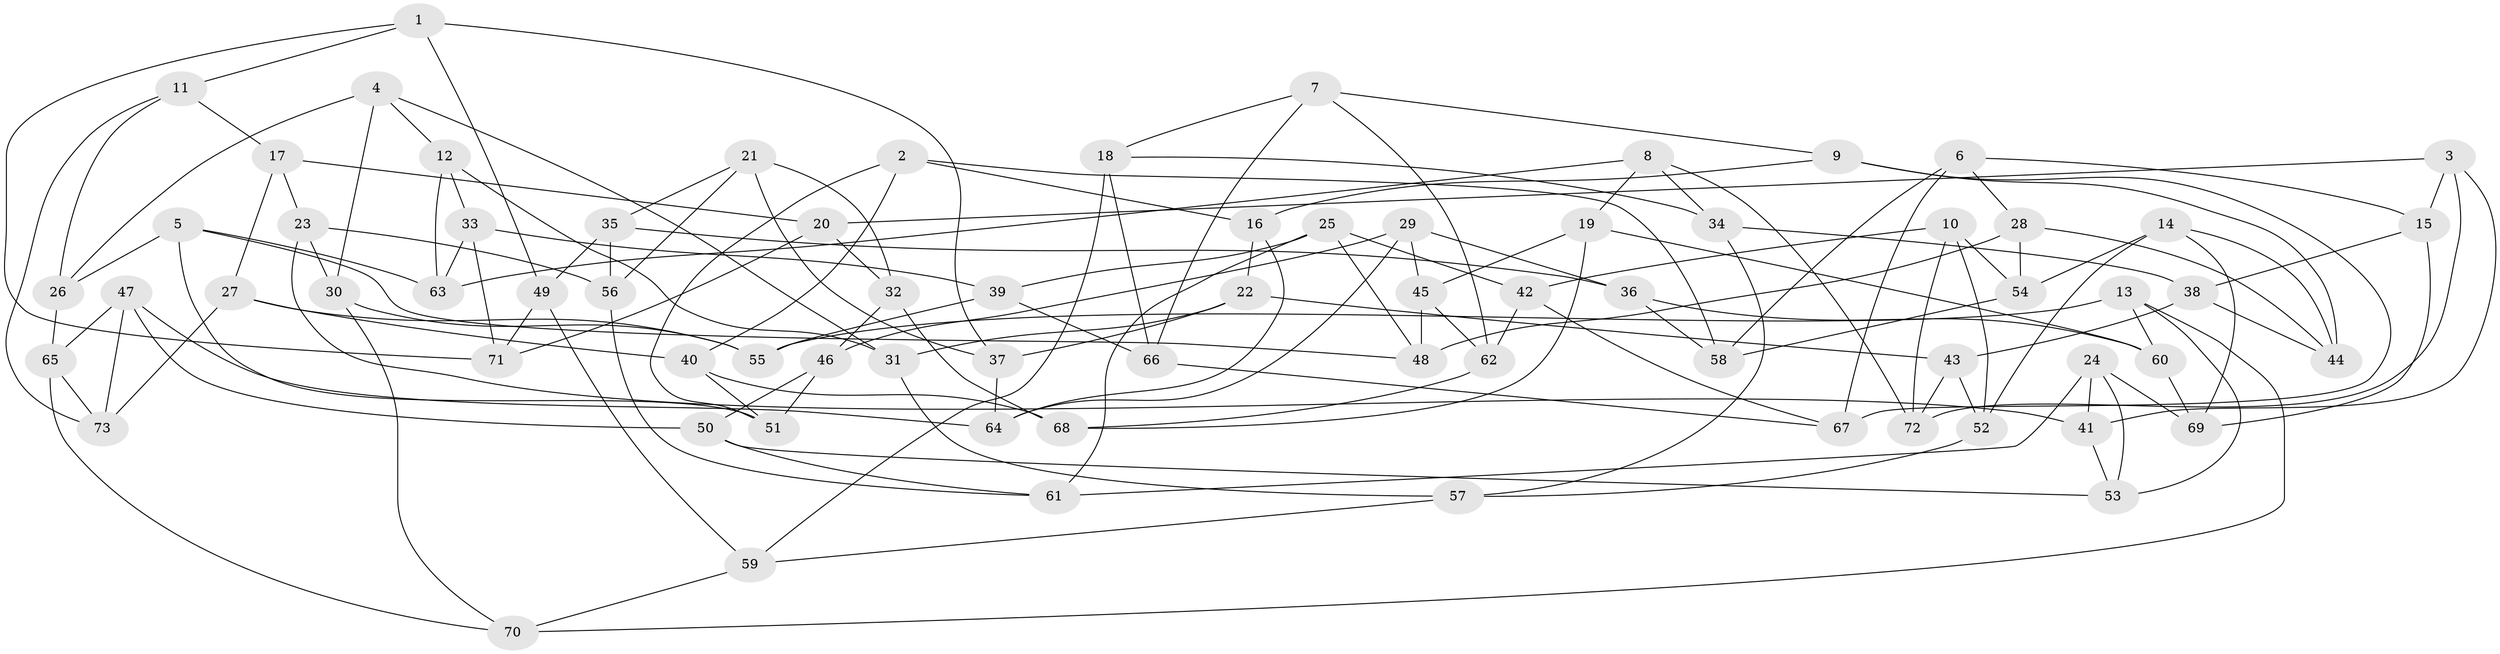 // Generated by graph-tools (version 1.1) at 2025/50/03/09/25 03:50:44]
// undirected, 73 vertices, 146 edges
graph export_dot {
graph [start="1"]
  node [color=gray90,style=filled];
  1;
  2;
  3;
  4;
  5;
  6;
  7;
  8;
  9;
  10;
  11;
  12;
  13;
  14;
  15;
  16;
  17;
  18;
  19;
  20;
  21;
  22;
  23;
  24;
  25;
  26;
  27;
  28;
  29;
  30;
  31;
  32;
  33;
  34;
  35;
  36;
  37;
  38;
  39;
  40;
  41;
  42;
  43;
  44;
  45;
  46;
  47;
  48;
  49;
  50;
  51;
  52;
  53;
  54;
  55;
  56;
  57;
  58;
  59;
  60;
  61;
  62;
  63;
  64;
  65;
  66;
  67;
  68;
  69;
  70;
  71;
  72;
  73;
  1 -- 49;
  1 -- 11;
  1 -- 71;
  1 -- 37;
  2 -- 40;
  2 -- 58;
  2 -- 16;
  2 -- 51;
  3 -- 15;
  3 -- 20;
  3 -- 41;
  3 -- 72;
  4 -- 31;
  4 -- 26;
  4 -- 30;
  4 -- 12;
  5 -- 48;
  5 -- 26;
  5 -- 63;
  5 -- 51;
  6 -- 28;
  6 -- 67;
  6 -- 58;
  6 -- 15;
  7 -- 18;
  7 -- 66;
  7 -- 9;
  7 -- 62;
  8 -- 72;
  8 -- 63;
  8 -- 19;
  8 -- 34;
  9 -- 67;
  9 -- 44;
  9 -- 16;
  10 -- 42;
  10 -- 72;
  10 -- 52;
  10 -- 54;
  11 -- 17;
  11 -- 26;
  11 -- 73;
  12 -- 33;
  12 -- 31;
  12 -- 63;
  13 -- 53;
  13 -- 55;
  13 -- 60;
  13 -- 70;
  14 -- 69;
  14 -- 44;
  14 -- 54;
  14 -- 52;
  15 -- 38;
  15 -- 69;
  16 -- 22;
  16 -- 64;
  17 -- 23;
  17 -- 20;
  17 -- 27;
  18 -- 34;
  18 -- 59;
  18 -- 66;
  19 -- 68;
  19 -- 60;
  19 -- 45;
  20 -- 32;
  20 -- 71;
  21 -- 56;
  21 -- 37;
  21 -- 35;
  21 -- 32;
  22 -- 43;
  22 -- 37;
  22 -- 31;
  23 -- 30;
  23 -- 56;
  23 -- 41;
  24 -- 53;
  24 -- 41;
  24 -- 61;
  24 -- 69;
  25 -- 61;
  25 -- 39;
  25 -- 48;
  25 -- 42;
  26 -- 65;
  27 -- 40;
  27 -- 55;
  27 -- 73;
  28 -- 48;
  28 -- 54;
  28 -- 44;
  29 -- 45;
  29 -- 36;
  29 -- 64;
  29 -- 46;
  30 -- 70;
  30 -- 55;
  31 -- 57;
  32 -- 68;
  32 -- 46;
  33 -- 63;
  33 -- 71;
  33 -- 39;
  34 -- 57;
  34 -- 38;
  35 -- 36;
  35 -- 49;
  35 -- 56;
  36 -- 60;
  36 -- 58;
  37 -- 64;
  38 -- 43;
  38 -- 44;
  39 -- 66;
  39 -- 55;
  40 -- 51;
  40 -- 68;
  41 -- 53;
  42 -- 62;
  42 -- 67;
  43 -- 72;
  43 -- 52;
  45 -- 48;
  45 -- 62;
  46 -- 50;
  46 -- 51;
  47 -- 65;
  47 -- 64;
  47 -- 73;
  47 -- 50;
  49 -- 59;
  49 -- 71;
  50 -- 61;
  50 -- 53;
  52 -- 57;
  54 -- 58;
  56 -- 61;
  57 -- 59;
  59 -- 70;
  60 -- 69;
  62 -- 68;
  65 -- 73;
  65 -- 70;
  66 -- 67;
}

